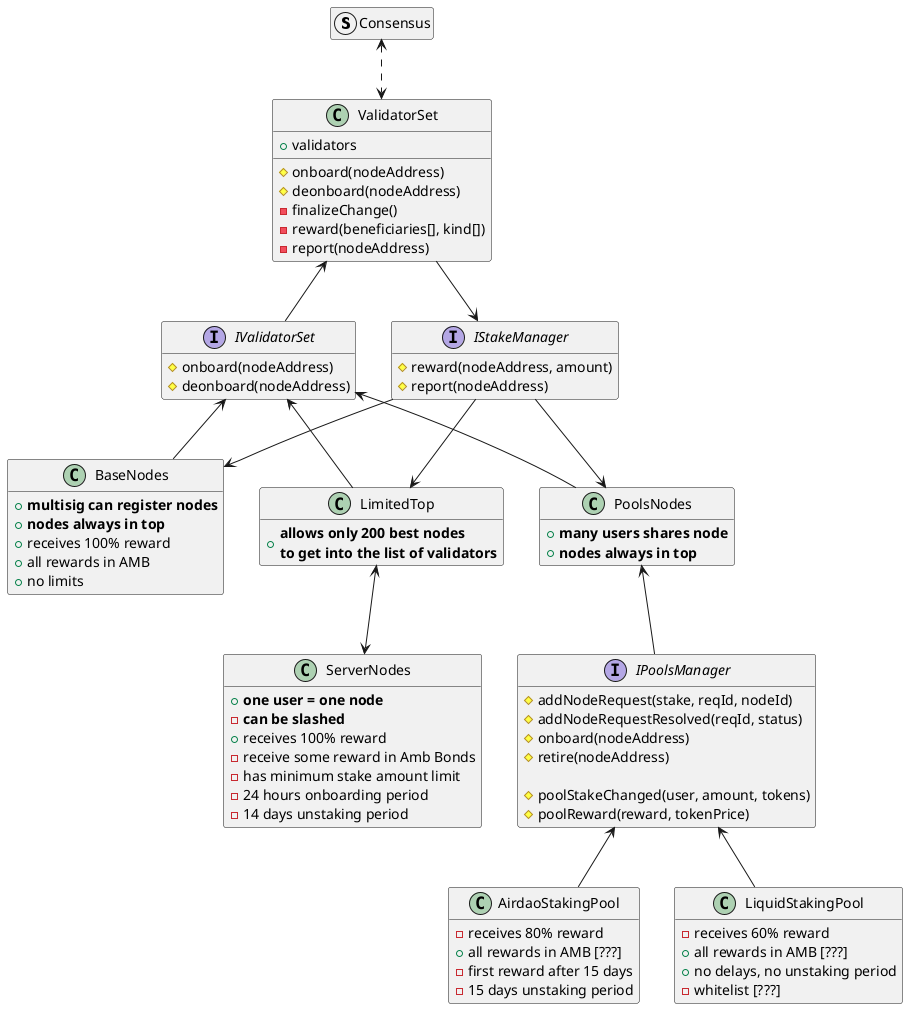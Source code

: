 @startuml

hide empty members


struct Consensus {}

class ValidatorSet {
    +validators

    #onboard(nodeAddress)
    #deonboard(nodeAddress)
    -finalizeChange()
    -reward(beneficiaries[], kind[])
    -report(nodeAddress)
}


interface IValidatorSet {
    #onboard(nodeAddress)
    #deonboard(nodeAddress)
}
interface IStakeManager {
    #reward(nodeAddress, amount)
    #report(nodeAddress)
}


interface IPoolsManager {
    #addNodeRequest(stake, reqId, nodeId)
    #addNodeRequestResolved(reqId, status)
    #onboard(nodeAddress)
    #retire(nodeAddress)

    #poolStakeChanged(user, amount, tokens)
    #poolReward(reward, tokenPrice)
}


class BaseNodes {
    + **multisig can register nodes**
    + **nodes always in top**
    + receives 100% reward
    + all rewards in AMB
    + no limits
}

class LimitedTop {
    + **allows only 200 best nodes **\n**to get into the list of validators**
}



class ServerNodes {
    + **one user = one node**
    - **can be slashed**
    + receives 100% reward
    - receive some reward in Amb Bonds
    - has minimum stake amount limit
    - 24 hours onboarding period
    - 14 days unstaking period
}


class PoolsNodes {
    + **many users shares node**
    + **nodes always in top**
}

class AirdaoStakingPool {
    - receives 80% reward
    + all rewards in AMB [???]
    - first reward after 15 days
    - 15 days unstaking period
}

class LiquidStakingPool {
    - receives 60% reward
    + all rewards in AMB [???]
    + no delays, no unstaking period
    - whitelist [???]
}

Consensus <.-> ValidatorSet


ValidatorSet --> IStakeManager
ValidatorSet <-- IValidatorSet

IStakeManager --> BaseNodes
IStakeManager --> LimitedTop
IStakeManager --> PoolsNodes

IValidatorSet <-- BaseNodes
IValidatorSet <-- LimitedTop
IValidatorSet <-- PoolsNodes


LimitedTop <--> ServerNodes


PoolsNodes <-- IPoolsManager
IPoolsManager <-- AirdaoStakingPool
IPoolsManager <-- LiquidStakingPool

@enduml
